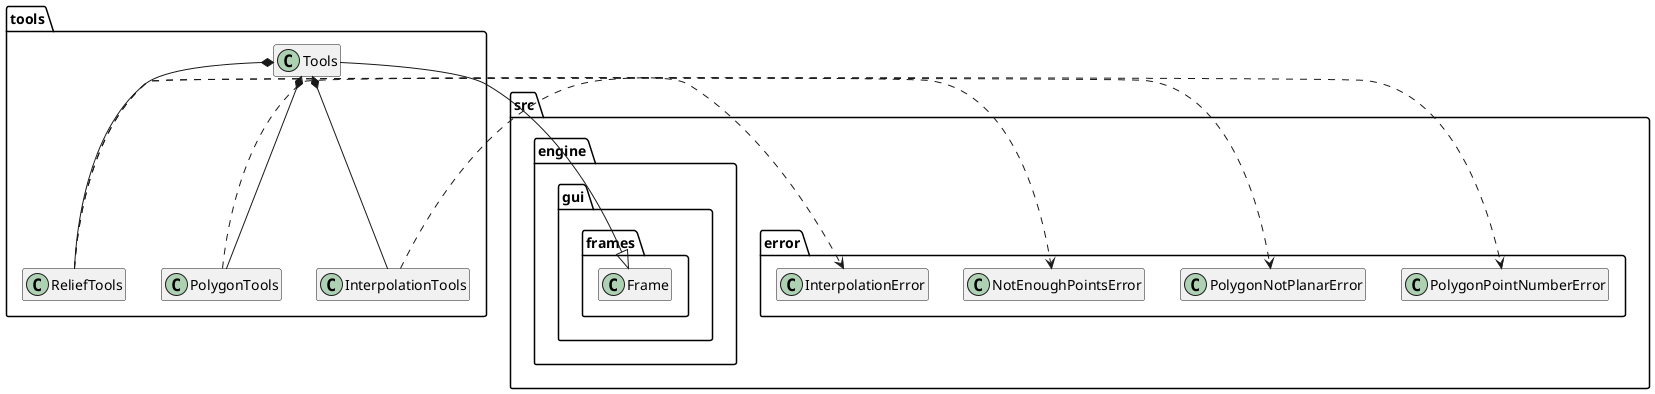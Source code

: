 @startuml

' Template file to use to create the diagrams od the packages.
' Every file must have a sub part called INTERNAL with the internal connections of the package and
' a sub part called EXTERNAL with the external parts.

!startsub INTERNAL

package tools {
    class Tools
    class ReliefTools
    class PolygonTools
    class InterpolationTools
}

Tools *-- ReliefTools
Tools *-- PolygonTools
Tools *-- InterpolationTools
!endsub


!if (%false())
    !startsub EXTERNAL
       Tools -u-|> Frame
       PolygonTools .> NotEnoughPointsError
       ReliefTools .> PolygonPointNumberError
       ReliefTools .> PolygonNotPlanarError
       InterpolationTools .> InterpolationError
    !endsub
!endif

ReliefTools .> src.error.PolygonPointNumberError
ReliefTools .> src.error.PolygonNotPlanarError
Tools -u-|> src.engine.gui.frames.Frame
PolygonTools .> src.error.NotEnoughPointsError
InterpolationTools .> src.error.InterpolationError
hide members

@enduml